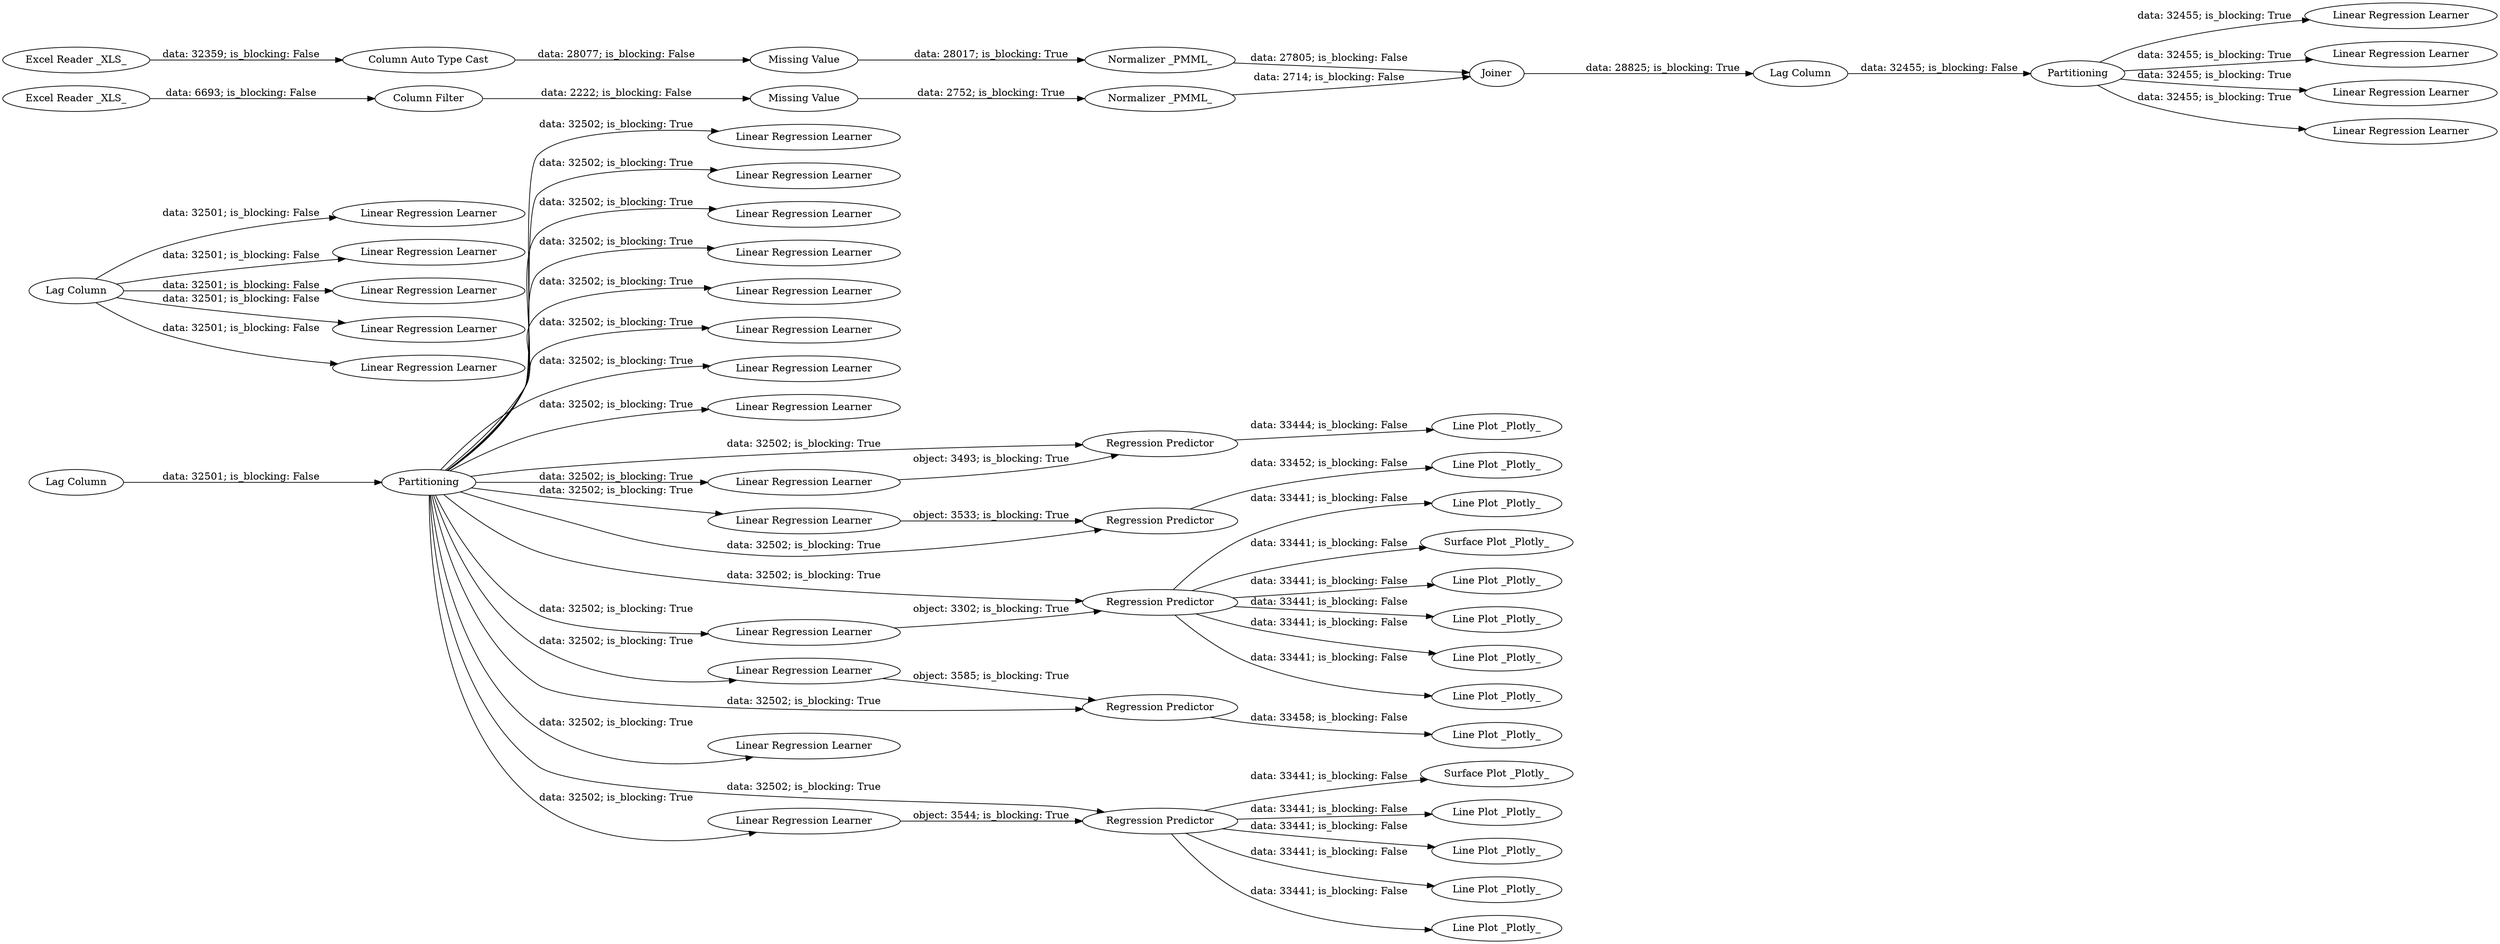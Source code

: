digraph {
	"-6361946781671660113_217" [label="Linear Regression Learner"]
	"-6361946781671660113_248" [label="Lag Column"]
	"-6361946781671660113_250" [label="Linear Regression Learner"]
	"-6361946781671660113_239" [label="Linear Regression Learner"]
	"-6361946781671660113_228" [label="Linear Regression Learner"]
	"-6361946781671660113_223" [label="Linear Regression Learner"]
	"-6361946781671660113_245" [label="Line Plot _Plotly_"]
	"763851231611367557_12" [label="Column Auto Type Cast"]
	"-6361946781671660113_147" [label=Partitioning]
	"-6361946781671660113_259" [label="Lag Column"]
	"-6361946781671660113_230" [label="Linear Regression Learner"]
	"-6361946781671660113_257" [label="Surface Plot _Plotly_"]
	"-6361946781671660113_242" [label="Line Plot _Plotly_"]
	"-6361946781671660113_249" [label="Linear Regression Learner"]
	"-6361946781671660113_263" [label="Linear Regression Learner"]
	"-6361946781671660113_268" [label="Line Plot _Plotly_"]
	"-6361946781671660113_272" [label="Linear Regression Learner"]
	"-6361946781671660113_227" [label="Linear Regression Learner"]
	"763851231611367557_8" [label="Normalizer _PMML_"]
	"-6361946781671660113_243" [label="Line Plot _Plotly_"]
	"763851231611367557_24" [label=Joiner]
	"-6361946781671660113_251" [label="Linear Regression Learner"]
	"-6361946781671660113_246" [label="Line Plot _Plotly_"]
	"-6361946781671660113_216" [label="Lag Column"]
	"-6361946781671660113_266" [label="Line Plot _Plotly_"]
	"-6361946781671660113_256" [label="Line Plot _Plotly_"]
	"-6361946781671660113_271" [label="Linear Regression Learner"]
	"-6361946781671660113_276" [label="Line Plot _Plotly_"]
	"-6361946781671660113_219" [label="Linear Regression Learner"]
	"-6361946781671660113_264" [label="Regression Predictor"]
	"763851231611367557_20" [label="Column Filter"]
	"-6361946781671660113_261" [label="Linear Regression Learner"]
	"-6361946781671660113_262" [label="Linear Regression Learner"]
	"-6361946781671660113_260" [label=Partitioning]
	"763851231611367557_23" [label="Normalizer _PMML_"]
	"-6361946781671660113_275" [label="Regression Predictor"]
	"-6361946781671660113_277" [label="Line Plot _Plotly_"]
	"763851231611367557_22" [label="Missing Value"]
	"-6361946781671660113_247" [label="Linear Regression Learner"]
	"-6361946781671660113_267" [label="Line Plot _Plotly_"]
	"-6361946781671660113_274" [label="Regression Predictor"]
	"-6361946781671660113_222" [label="Linear Regression Learner"]
	"-6361946781671660113_252" [label="Linear Regression Learner"]
	"763851231611367557_19" [label="Excel Reader _XLS_"]
	"-6361946781671660113_229" [label="Linear Regression Learner"]
	"-6361946781671660113_269" [label="Linear Regression Learner"]
	"-6361946781671660113_233" [label="Regression Predictor"]
	"-6361946781671660113_241" [label="Line Plot _Plotly_"]
	"-6361946781671660113_265" [label="Line Plot _Plotly_"]
	"-6361946781671660113_258" [label="Surface Plot _Plotly_"]
	"-6361946781671660113_226" [label="Linear Regression Learner"]
	"763851231611367557_1" [label="Excel Reader _XLS_"]
	"-6361946781671660113_253" [label="Linear Regression Learner"]
	"-6361946781671660113_273" [label="Linear Regression Learner"]
	"-6361946781671660113_234" [label="Regression Predictor"]
	"763851231611367557_2" [label="Missing Value"]
	"-6361946781671660113_147" -> "-6361946781671660113_234" [label="data: 32502; is_blocking: True"]
	"-6361946781671660113_274" -> "-6361946781671660113_276" [label="data: 33458; is_blocking: False"]
	"-6361946781671660113_147" -> "-6361946781671660113_222" [label="data: 32502; is_blocking: True"]
	"-6361946781671660113_147" -> "-6361946781671660113_217" [label="data: 32502; is_blocking: True"]
	"763851231611367557_12" -> "763851231611367557_2" [label="data: 28077; is_blocking: False"]
	"-6361946781671660113_147" -> "-6361946781671660113_229" [label="data: 32502; is_blocking: True"]
	"-6361946781671660113_222" -> "-6361946781671660113_233" [label="object: 3302; is_blocking: True"]
	"763851231611367557_19" -> "763851231611367557_20" [label="data: 6693; is_blocking: False"]
	"-6361946781671660113_147" -> "-6361946781671660113_247" [label="data: 32502; is_blocking: True"]
	"-6361946781671660113_260" -> "-6361946781671660113_262" [label="data: 32455; is_blocking: True"]
	"-6361946781671660113_147" -> "-6361946781671660113_230" [label="data: 32502; is_blocking: True"]
	"-6361946781671660113_248" -> "-6361946781671660113_253" [label="data: 32501; is_blocking: False"]
	"-6361946781671660113_234" -> "-6361946781671660113_268" [label="data: 33441; is_blocking: False"]
	"-6361946781671660113_229" -> "-6361946781671660113_234" [label="object: 3544; is_blocking: True"]
	"-6361946781671660113_233" -> "-6361946781671660113_256" [label="data: 33441; is_blocking: False"]
	"-6361946781671660113_147" -> "-6361946781671660113_271" [label="data: 32502; is_blocking: True"]
	"-6361946781671660113_147" -> "-6361946781671660113_219" [label="data: 32502; is_blocking: True"]
	"-6361946781671660113_147" -> "-6361946781671660113_233" [label="data: 32502; is_blocking: True"]
	"763851231611367557_1" -> "763851231611367557_12" [label="data: 32359; is_blocking: False"]
	"763851231611367557_2" -> "763851231611367557_8" [label="data: 28017; is_blocking: True"]
	"-6361946781671660113_147" -> "-6361946781671660113_272" [label="data: 32502; is_blocking: True"]
	"763851231611367557_24" -> "-6361946781671660113_259" [label="data: 28825; is_blocking: True"]
	"-6361946781671660113_233" -> "-6361946781671660113_258" [label="data: 33441; is_blocking: False"]
	"-6361946781671660113_248" -> "-6361946781671660113_252" [label="data: 32501; is_blocking: False"]
	"-6361946781671660113_147" -> "-6361946781671660113_228" [label="data: 32502; is_blocking: True"]
	"-6361946781671660113_234" -> "-6361946781671660113_242" [label="data: 33441; is_blocking: False"]
	"-6361946781671660113_247" -> "-6361946781671660113_264" [label="object: 3493; is_blocking: True"]
	"763851231611367557_20" -> "763851231611367557_22" [label="data: 2222; is_blocking: False"]
	"763851231611367557_23" -> "763851231611367557_24" [label="data: 2714; is_blocking: False"]
	"-6361946781671660113_147" -> "-6361946781671660113_264" [label="data: 32502; is_blocking: True"]
	"-6361946781671660113_273" -> "-6361946781671660113_274" [label="object: 3585; is_blocking: True"]
	"-6361946781671660113_233" -> "-6361946781671660113_265" [label="data: 33441; is_blocking: False"]
	"-6361946781671660113_234" -> "-6361946781671660113_243" [label="data: 33441; is_blocking: False"]
	"-6361946781671660113_234" -> "-6361946781671660113_245" [label="data: 33441; is_blocking: False"]
	"-6361946781671660113_248" -> "-6361946781671660113_249" [label="data: 32501; is_blocking: False"]
	"-6361946781671660113_147" -> "-6361946781671660113_274" [label="data: 32502; is_blocking: True"]
	"-6361946781671660113_260" -> "-6361946781671660113_261" [label="data: 32455; is_blocking: True"]
	"-6361946781671660113_147" -> "-6361946781671660113_227" [label="data: 32502; is_blocking: True"]
	"-6361946781671660113_147" -> "-6361946781671660113_269" [label="data: 32502; is_blocking: True"]
	"-6361946781671660113_233" -> "-6361946781671660113_266" [label="data: 33441; is_blocking: False"]
	"-6361946781671660113_275" -> "-6361946781671660113_277" [label="data: 33452; is_blocking: False"]
	"-6361946781671660113_147" -> "-6361946781671660113_226" [label="data: 32502; is_blocking: True"]
	"763851231611367557_22" -> "763851231611367557_23" [label="data: 2752; is_blocking: True"]
	"-6361946781671660113_147" -> "-6361946781671660113_273" [label="data: 32502; is_blocking: True"]
	"-6361946781671660113_260" -> "-6361946781671660113_263" [label="data: 32455; is_blocking: True"]
	"763851231611367557_8" -> "763851231611367557_24" [label="data: 27805; is_blocking: False"]
	"-6361946781671660113_264" -> "-6361946781671660113_267" [label="data: 33444; is_blocking: False"]
	"-6361946781671660113_147" -> "-6361946781671660113_275" [label="data: 32502; is_blocking: True"]
	"-6361946781671660113_147" -> "-6361946781671660113_223" [label="data: 32502; is_blocking: True"]
	"-6361946781671660113_233" -> "-6361946781671660113_246" [label="data: 33441; is_blocking: False"]
	"-6361946781671660113_260" -> "-6361946781671660113_239" [label="data: 32455; is_blocking: True"]
	"-6361946781671660113_248" -> "-6361946781671660113_250" [label="data: 32501; is_blocking: False"]
	"-6361946781671660113_216" -> "-6361946781671660113_147" [label="data: 32501; is_blocking: False"]
	"-6361946781671660113_259" -> "-6361946781671660113_260" [label="data: 32455; is_blocking: False"]
	"-6361946781671660113_248" -> "-6361946781671660113_251" [label="data: 32501; is_blocking: False"]
	"-6361946781671660113_233" -> "-6361946781671660113_241" [label="data: 33441; is_blocking: False"]
	"-6361946781671660113_269" -> "-6361946781671660113_275" [label="object: 3533; is_blocking: True"]
	"-6361946781671660113_234" -> "-6361946781671660113_257" [label="data: 33441; is_blocking: False"]
	rankdir=LR
}
